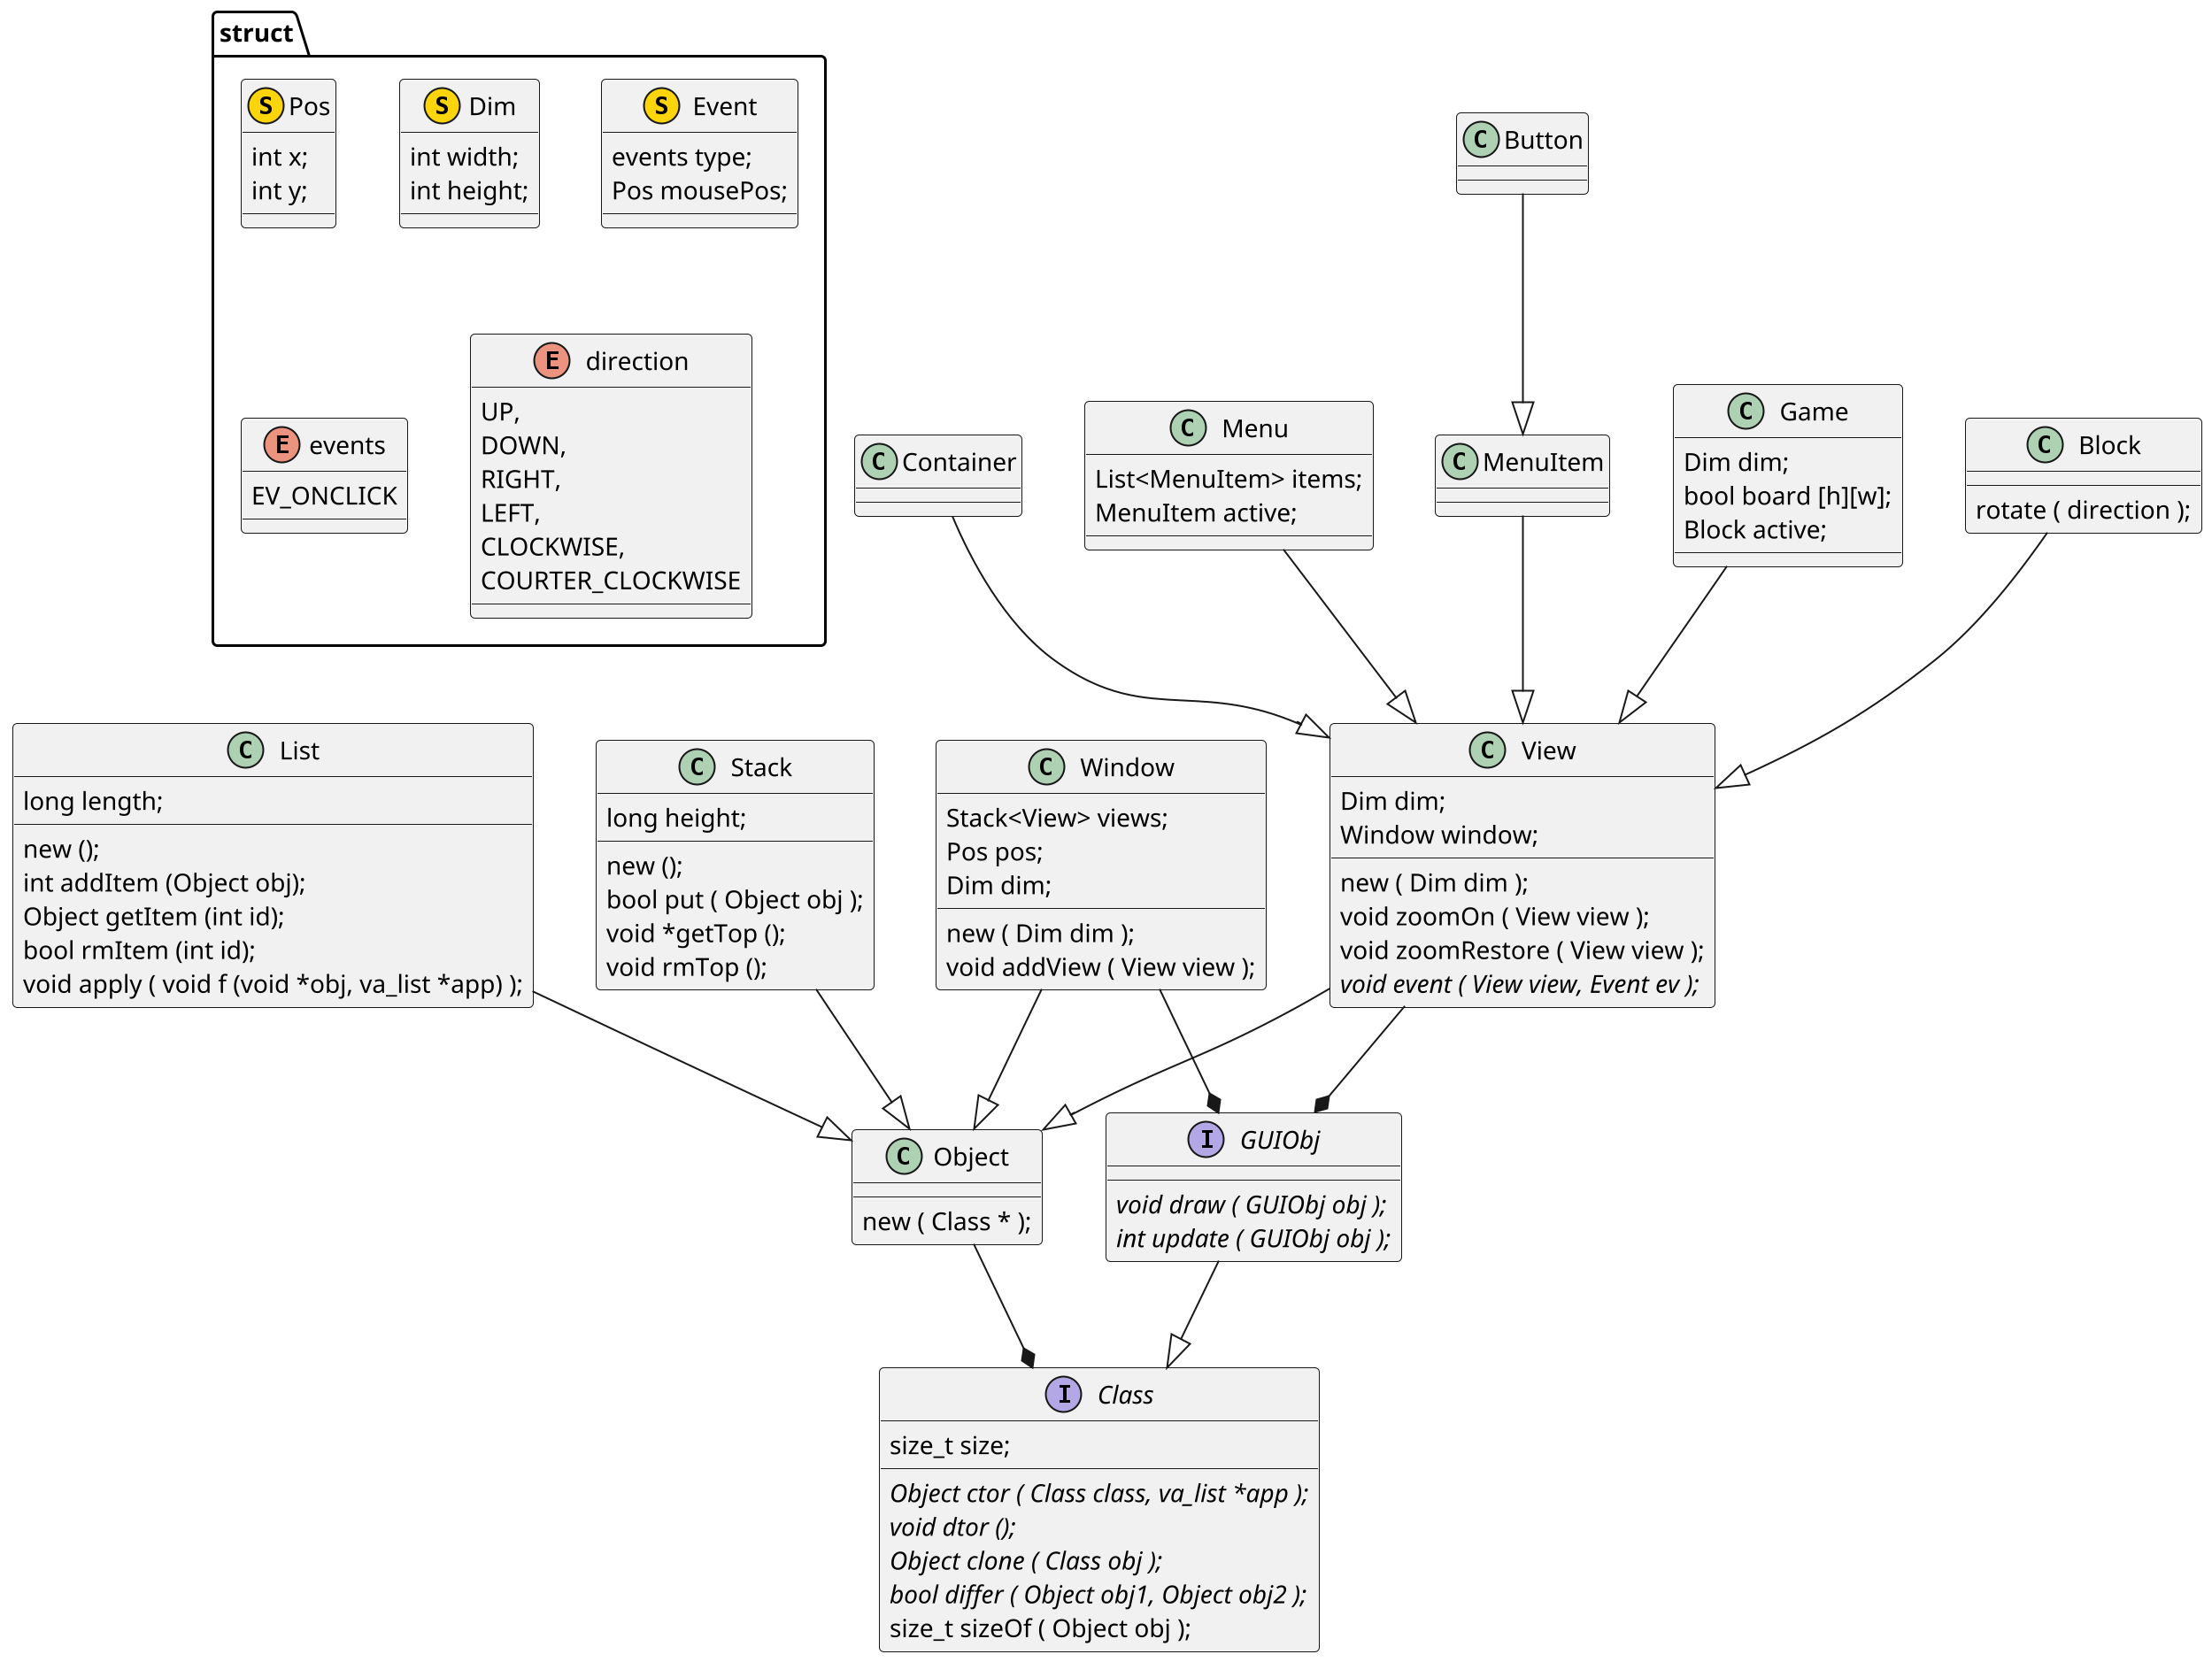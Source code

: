 @startuml
scale 2.0

'skinparam handwritten true
skinparam defaultFontName Monospace
skinparam classFontSize 18
skinparam defaultFontSize 14

package "struct" {
	class Pos <<(S,#fcd40a)>> {
		int x;
		int y;
	}
	class Dim <<(S,#fcd40a)>> {
		int width;
		int height;
	}
	class Event <<(S,#fcd40a)>> {
		events type;
		Pos mousePos;
	}
	enum events {
		EV_ONCLICK
	}
	enum direction {
		UP,
		DOWN,
		RIGHT,
		LEFT,
		CLOCKWISE,
		COURTER_CLOCKWISE
	}
}
interface Class {
	size_t size;
	{abstract} Object ctor ( Class class, va_list *app );
	{abstract} void dtor ();
	{abstract} Object clone ( Class obj );
	{abstract} bool differ ( Object obj1, Object obj2 );
	size_t sizeOf ( Object obj );
}

class Object {
	new ( Class * );
}
class List {
	long length;
	new ();
	int addItem (Object obj);
	Object getItem (int id);
	bool rmItem (int id);
	void apply ( void f (void *obj, va_list *app) );
}
class Stack {
	long height;
	new ();
	bool put ( Object obj );
	void *getTop ();
	void rmTop ();
}

interface GUIObj {
	{abstract} void draw ( GUIObj obj );
	{abstract} int update ( GUIObj obj );
}
class Window {
	Stack<View> views;
	Pos pos;
	Dim dim;
	new ( Dim dim );
	void addView ( View view );
}
class View {
	Dim dim;
	Window window;
	new ( Dim dim );
	void zoomOn ( View view );
	void zoomRestore ( View view );
	{abstract} void event ( View view, Event ev );
}
class Menu {
	List<MenuItem> items;
	MenuItem active;
}
class MenuItem
class Button
class Game {
	Dim dim;
	bool board [h][w];
	Block active;
}
class Block {
	rotate ( direction );
}
class Container {
}

Object --* Class

List --|> Object
Stack --|> Object

GUIObj --|> Class

Window --* GUIObj
Window --|> Object
View --* GUIObj
View --|> Object

Menu --|> View
Game --|> View
Block --|> View
MenuItem --|> View
Container	--|> View

Button --|> MenuItem

@enduml
